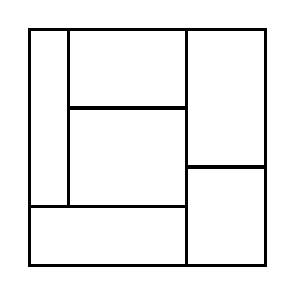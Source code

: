 \begin{tikzpicture}[very thick, scale=.5]
    \draw (0,3/2) rectangle (1,6);
    \draw (1,4) rectangle (4,6);
    \draw (1,3/2) rectangle (4,4);
    \draw (0,0) rectangle (4,3/2);
    \draw (4,5/2) rectangle (6,6);
    \draw (4,0) rectangle (6,5/2);
\end{tikzpicture}
